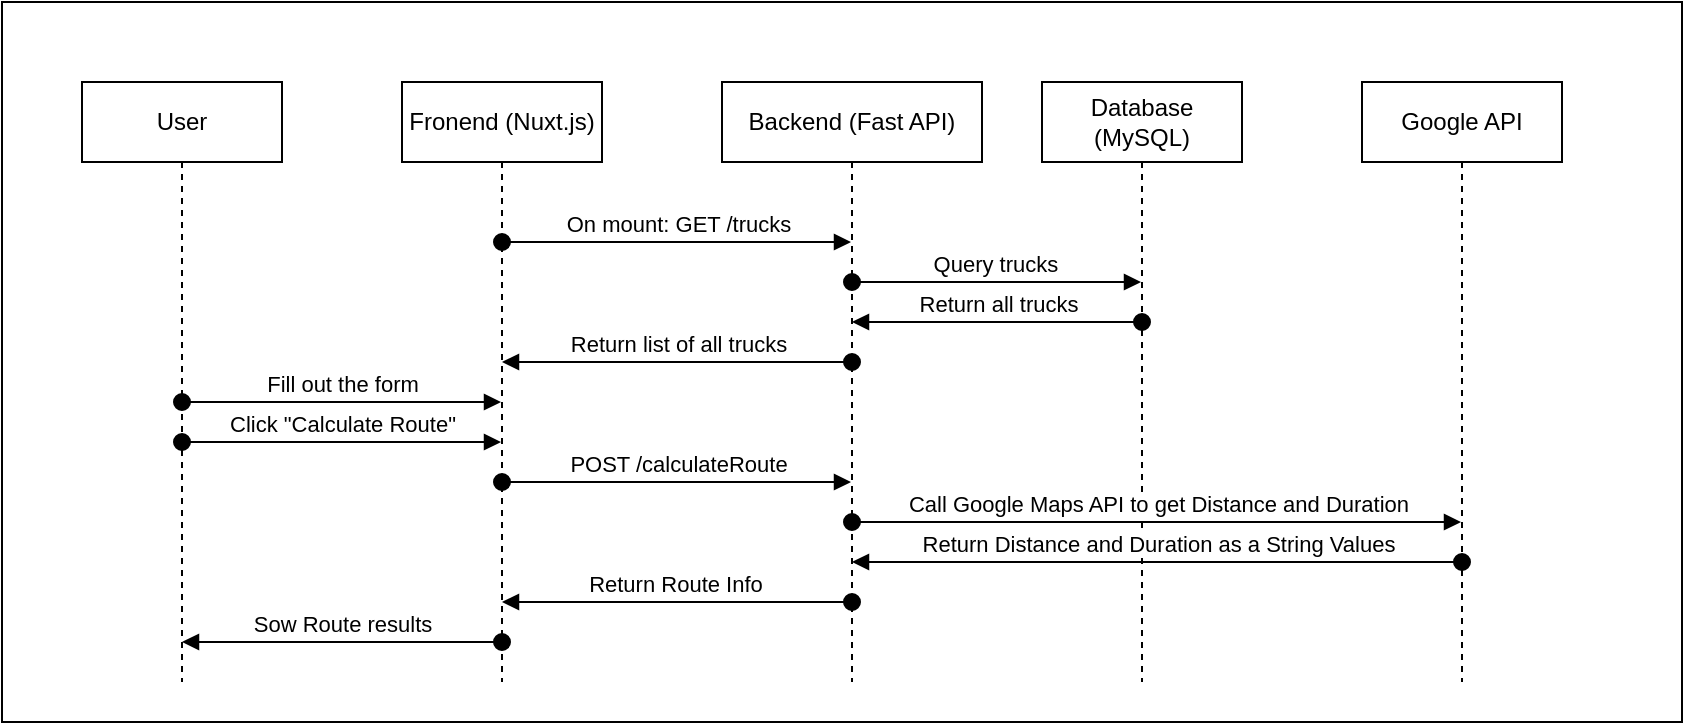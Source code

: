 <mxfile>
    <diagram id="UiL8_Yn_M2pvLVCUNOWY" name="Page-1">
        <mxGraphModel dx="905" dy="771" grid="1" gridSize="10" guides="1" tooltips="1" connect="1" arrows="1" fold="1" page="1" pageScale="1" pageWidth="850" pageHeight="1100" math="0" shadow="0">
            <root>
                <mxCell id="0"/>
                <mxCell id="1" parent="0"/>
                <mxCell id="33" value="" style="rounded=0;whiteSpace=wrap;html=1;" vertex="1" parent="1">
                    <mxGeometry width="840" height="360" as="geometry"/>
                </mxCell>
                <mxCell id="8" value="User" style="shape=umlLifeline;perimeter=lifelinePerimeter;whiteSpace=wrap;html=1;container=1;dropTarget=0;collapsible=0;recursiveResize=0;outlineConnect=0;portConstraint=eastwest;newEdgeStyle={&quot;curved&quot;:0,&quot;rounded&quot;:0};" vertex="1" parent="1">
                    <mxGeometry x="40" y="40" width="100" height="300" as="geometry"/>
                </mxCell>
                <mxCell id="9" value="Fronend (Nuxt.js)" style="shape=umlLifeline;perimeter=lifelinePerimeter;whiteSpace=wrap;html=1;container=1;dropTarget=0;collapsible=0;recursiveResize=0;outlineConnect=0;portConstraint=eastwest;newEdgeStyle={&quot;curved&quot;:0,&quot;rounded&quot;:0};" vertex="1" parent="1">
                    <mxGeometry x="200" y="40" width="100" height="300" as="geometry"/>
                </mxCell>
                <mxCell id="10" value="Backend (Fast API)" style="shape=umlLifeline;perimeter=lifelinePerimeter;whiteSpace=wrap;html=1;container=1;dropTarget=0;collapsible=0;recursiveResize=0;outlineConnect=0;portConstraint=eastwest;newEdgeStyle={&quot;curved&quot;:0,&quot;rounded&quot;:0};" vertex="1" parent="1">
                    <mxGeometry x="360" y="40" width="130" height="300" as="geometry"/>
                </mxCell>
                <mxCell id="11" value="Database (MySQL)" style="shape=umlLifeline;perimeter=lifelinePerimeter;whiteSpace=wrap;html=1;container=1;dropTarget=0;collapsible=0;recursiveResize=0;outlineConnect=0;portConstraint=eastwest;newEdgeStyle={&quot;curved&quot;:0,&quot;rounded&quot;:0};" vertex="1" parent="1">
                    <mxGeometry x="520" y="40" width="100" height="300" as="geometry"/>
                </mxCell>
                <mxCell id="12" value="Google API" style="shape=umlLifeline;perimeter=lifelinePerimeter;whiteSpace=wrap;html=1;container=1;dropTarget=0;collapsible=0;recursiveResize=0;outlineConnect=0;portConstraint=eastwest;newEdgeStyle={&quot;curved&quot;:0,&quot;rounded&quot;:0};" vertex="1" parent="1">
                    <mxGeometry x="680" y="40" width="100" height="300" as="geometry"/>
                </mxCell>
                <mxCell id="19" value="On mount: GET /trucks" style="html=1;verticalAlign=bottom;startArrow=oval;startFill=1;endArrow=block;startSize=8;curved=0;rounded=0;" edge="1" parent="1" target="10">
                    <mxGeometry width="60" relative="1" as="geometry">
                        <mxPoint x="250" y="120" as="sourcePoint"/>
                        <mxPoint x="310" y="120" as="targetPoint"/>
                    </mxGeometry>
                </mxCell>
                <mxCell id="23" value="Query trucks&amp;nbsp;" style="html=1;verticalAlign=bottom;startArrow=oval;startFill=1;endArrow=block;startSize=8;curved=0;rounded=0;" edge="1" parent="1" target="11">
                    <mxGeometry width="60" relative="1" as="geometry">
                        <mxPoint x="425" y="140" as="sourcePoint"/>
                        <mxPoint x="485" y="140" as="targetPoint"/>
                    </mxGeometry>
                </mxCell>
                <mxCell id="24" value="Return all trucks" style="html=1;verticalAlign=bottom;startArrow=oval;startFill=1;endArrow=block;startSize=8;curved=0;rounded=0;" edge="1" parent="1" target="10">
                    <mxGeometry x="0.003" width="60" relative="1" as="geometry">
                        <mxPoint x="570" y="160" as="sourcePoint"/>
                        <mxPoint x="510" y="160" as="targetPoint"/>
                        <mxPoint as="offset"/>
                    </mxGeometry>
                </mxCell>
                <mxCell id="25" value="Return list of all trucks" style="html=1;verticalAlign=bottom;startArrow=oval;startFill=1;endArrow=block;startSize=8;curved=0;rounded=0;" edge="1" parent="1" target="9">
                    <mxGeometry width="60" relative="1" as="geometry">
                        <mxPoint x="425" y="180" as="sourcePoint"/>
                        <mxPoint x="365" y="180" as="targetPoint"/>
                    </mxGeometry>
                </mxCell>
                <mxCell id="26" value="Fill out the form" style="html=1;verticalAlign=bottom;startArrow=oval;startFill=1;endArrow=block;startSize=8;curved=0;rounded=0;" edge="1" parent="1" target="9">
                    <mxGeometry width="60" relative="1" as="geometry">
                        <mxPoint x="90" y="200" as="sourcePoint"/>
                        <mxPoint x="150" y="200" as="targetPoint"/>
                    </mxGeometry>
                </mxCell>
                <mxCell id="27" value="Click &quot;Calculate Route&quot;" style="html=1;verticalAlign=bottom;startArrow=oval;startFill=1;endArrow=block;startSize=8;curved=0;rounded=0;" edge="1" parent="1" target="9">
                    <mxGeometry width="60" relative="1" as="geometry">
                        <mxPoint x="90" y="220" as="sourcePoint"/>
                        <mxPoint x="150" y="220" as="targetPoint"/>
                    </mxGeometry>
                </mxCell>
                <mxCell id="28" value="POST /calculateRoute" style="html=1;verticalAlign=bottom;startArrow=oval;startFill=1;endArrow=block;startSize=8;curved=0;rounded=0;" edge="1" parent="1" target="10">
                    <mxGeometry width="60" relative="1" as="geometry">
                        <mxPoint x="250" y="240" as="sourcePoint"/>
                        <mxPoint x="310" y="240" as="targetPoint"/>
                    </mxGeometry>
                </mxCell>
                <mxCell id="29" value="Call Google Maps API to get Distance and Duration" style="html=1;verticalAlign=bottom;startArrow=oval;startFill=1;endArrow=block;startSize=8;curved=0;rounded=0;" edge="1" parent="1" target="12">
                    <mxGeometry width="60" relative="1" as="geometry">
                        <mxPoint x="425" y="260" as="sourcePoint"/>
                        <mxPoint x="485" y="260" as="targetPoint"/>
                    </mxGeometry>
                </mxCell>
                <mxCell id="30" value="Return Distance and Duration as a String Values" style="html=1;verticalAlign=bottom;startArrow=oval;startFill=1;endArrow=block;startSize=8;curved=0;rounded=0;" edge="1" parent="1" target="10">
                    <mxGeometry width="60" relative="1" as="geometry">
                        <mxPoint x="730" y="280" as="sourcePoint"/>
                        <mxPoint x="660" y="280" as="targetPoint"/>
                    </mxGeometry>
                </mxCell>
                <mxCell id="31" value="Return Route Info&amp;nbsp;" style="html=1;verticalAlign=bottom;startArrow=oval;startFill=1;endArrow=block;startSize=8;curved=0;rounded=0;" edge="1" parent="1" target="9">
                    <mxGeometry width="60" relative="1" as="geometry">
                        <mxPoint x="425" y="300" as="sourcePoint"/>
                        <mxPoint x="355" y="300" as="targetPoint"/>
                    </mxGeometry>
                </mxCell>
                <mxCell id="32" value="Sow Route results" style="html=1;verticalAlign=bottom;startArrow=oval;startFill=1;endArrow=block;startSize=8;curved=0;rounded=0;" edge="1" parent="1" target="8">
                    <mxGeometry width="60" relative="1" as="geometry">
                        <mxPoint x="250" y="320" as="sourcePoint"/>
                        <mxPoint x="180" y="320" as="targetPoint"/>
                    </mxGeometry>
                </mxCell>
            </root>
        </mxGraphModel>
    </diagram>
</mxfile>